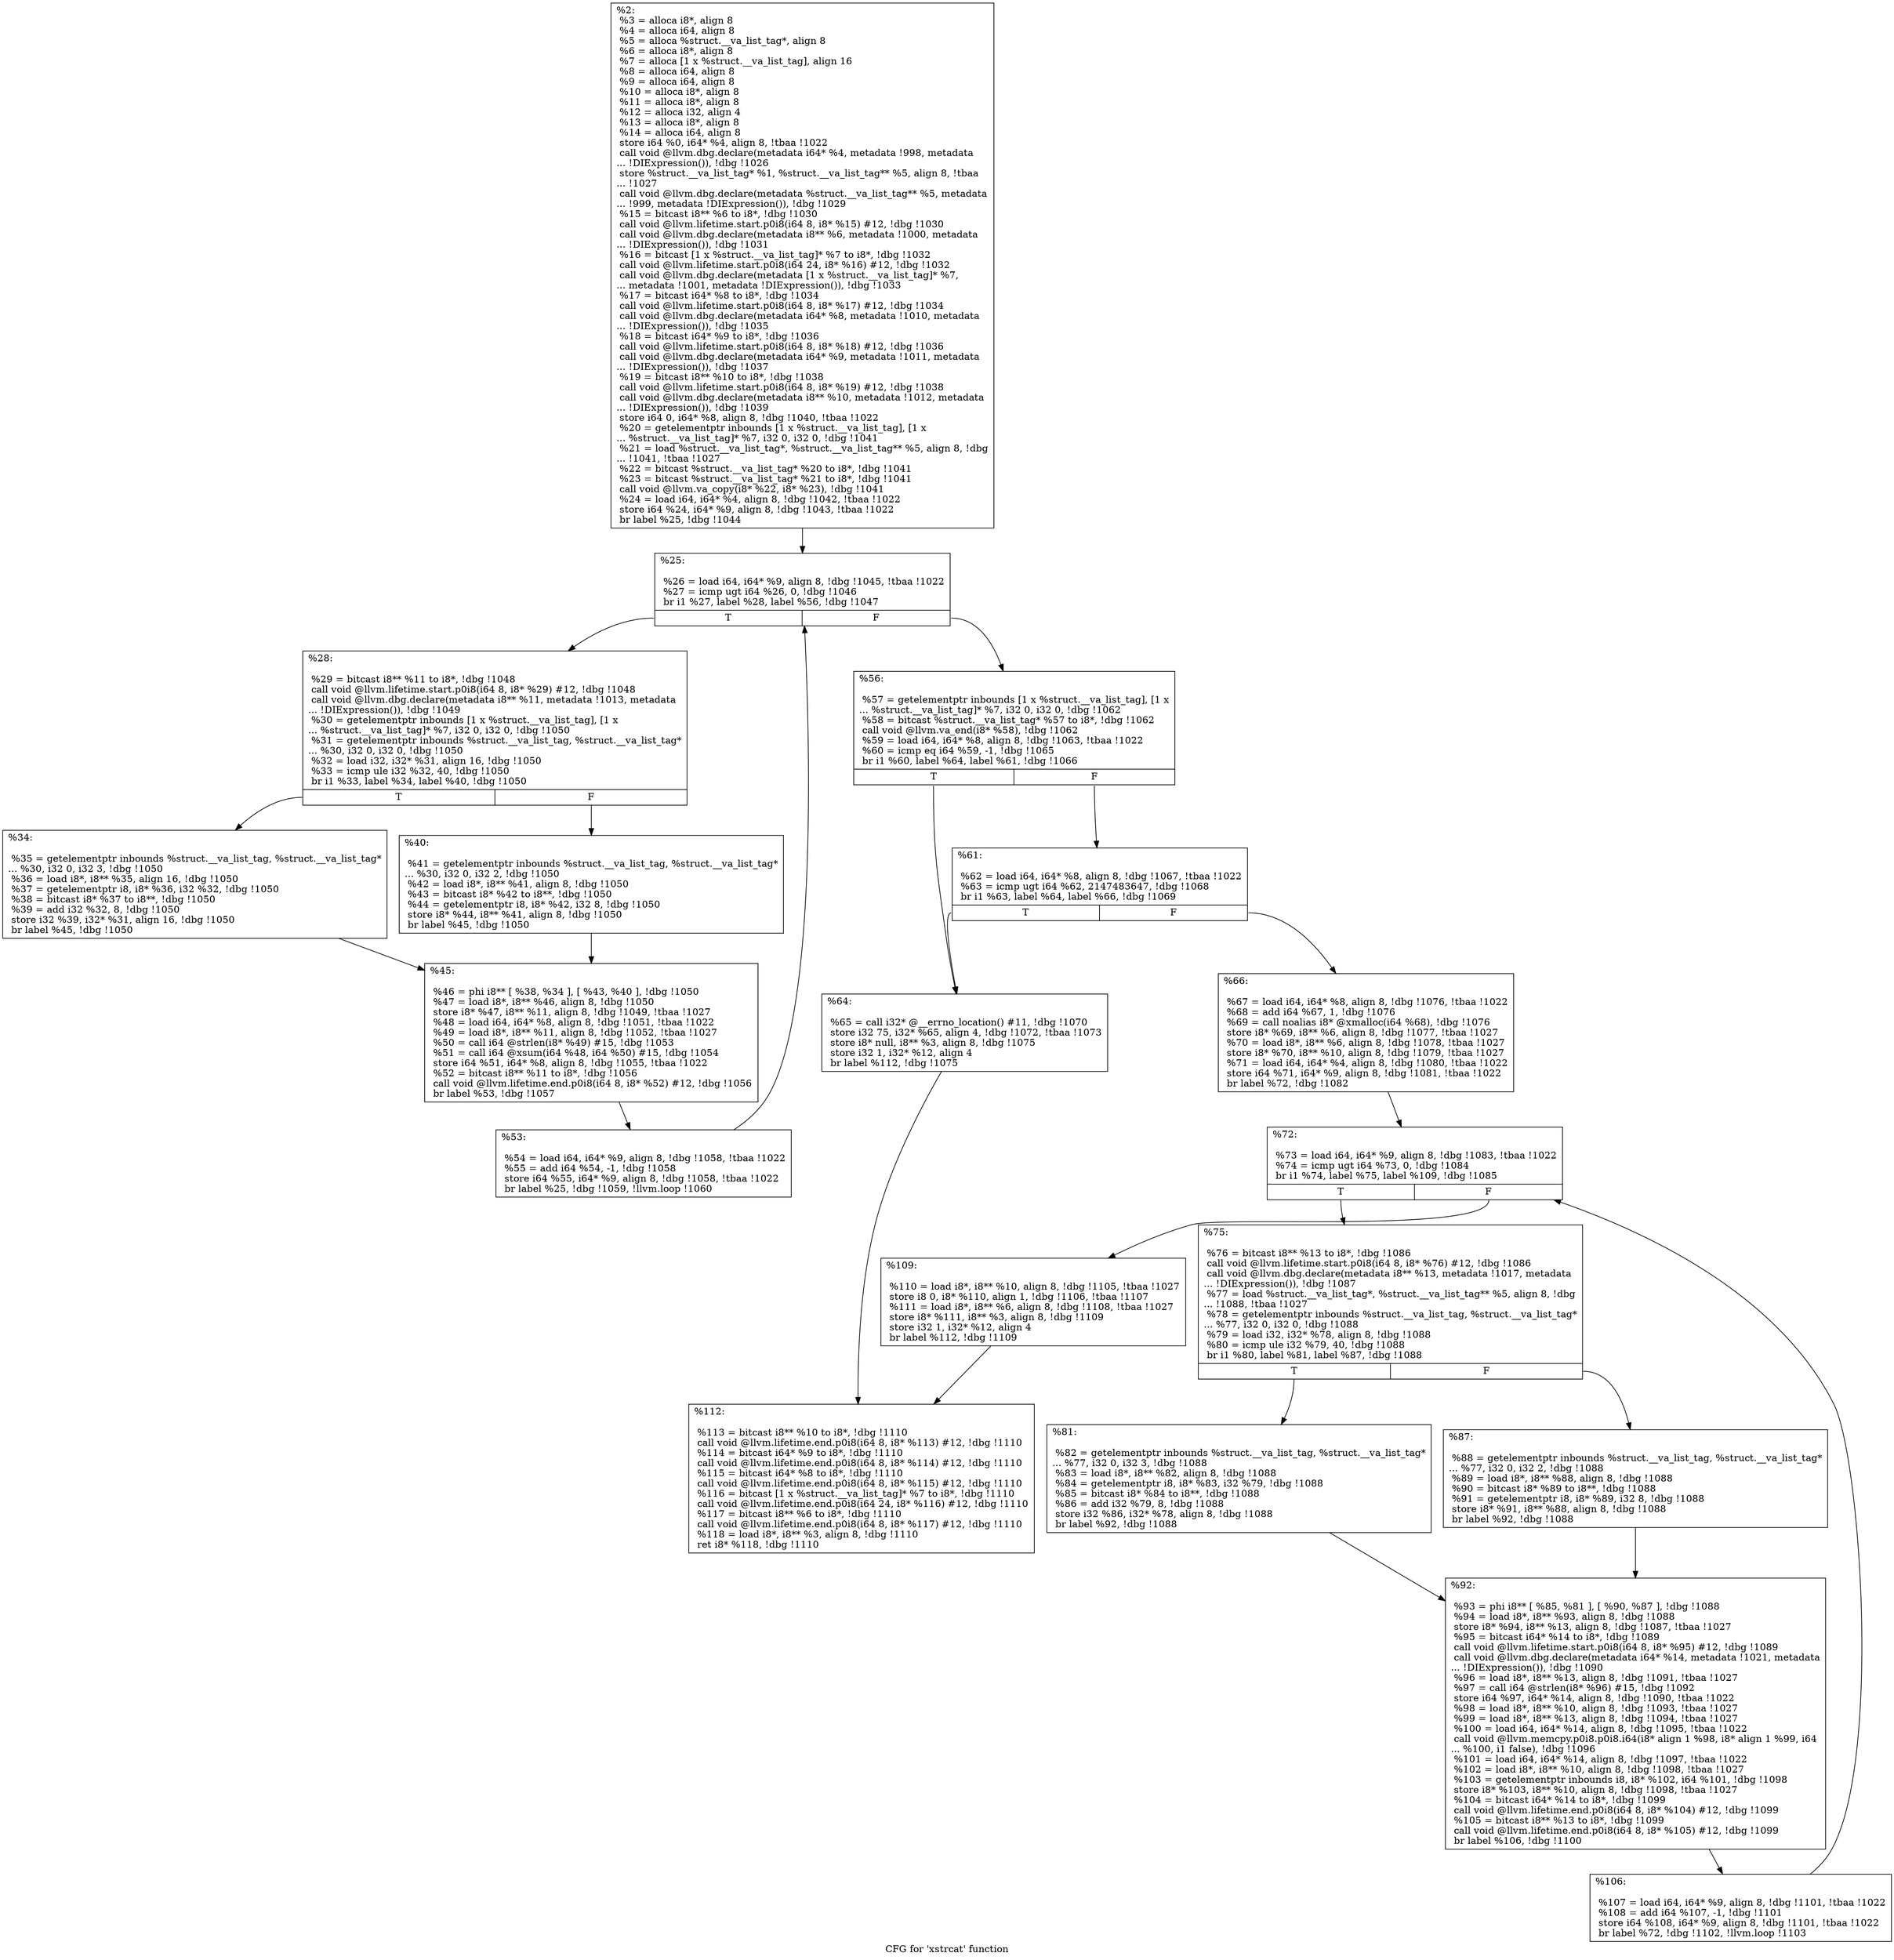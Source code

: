 digraph "CFG for 'xstrcat' function" {
	label="CFG for 'xstrcat' function";

	Node0x1a82760 [shape=record,label="{%2:\l  %3 = alloca i8*, align 8\l  %4 = alloca i64, align 8\l  %5 = alloca %struct.__va_list_tag*, align 8\l  %6 = alloca i8*, align 8\l  %7 = alloca [1 x %struct.__va_list_tag], align 16\l  %8 = alloca i64, align 8\l  %9 = alloca i64, align 8\l  %10 = alloca i8*, align 8\l  %11 = alloca i8*, align 8\l  %12 = alloca i32, align 4\l  %13 = alloca i8*, align 8\l  %14 = alloca i64, align 8\l  store i64 %0, i64* %4, align 8, !tbaa !1022\l  call void @llvm.dbg.declare(metadata i64* %4, metadata !998, metadata\l... !DIExpression()), !dbg !1026\l  store %struct.__va_list_tag* %1, %struct.__va_list_tag** %5, align 8, !tbaa\l... !1027\l  call void @llvm.dbg.declare(metadata %struct.__va_list_tag** %5, metadata\l... !999, metadata !DIExpression()), !dbg !1029\l  %15 = bitcast i8** %6 to i8*, !dbg !1030\l  call void @llvm.lifetime.start.p0i8(i64 8, i8* %15) #12, !dbg !1030\l  call void @llvm.dbg.declare(metadata i8** %6, metadata !1000, metadata\l... !DIExpression()), !dbg !1031\l  %16 = bitcast [1 x %struct.__va_list_tag]* %7 to i8*, !dbg !1032\l  call void @llvm.lifetime.start.p0i8(i64 24, i8* %16) #12, !dbg !1032\l  call void @llvm.dbg.declare(metadata [1 x %struct.__va_list_tag]* %7,\l... metadata !1001, metadata !DIExpression()), !dbg !1033\l  %17 = bitcast i64* %8 to i8*, !dbg !1034\l  call void @llvm.lifetime.start.p0i8(i64 8, i8* %17) #12, !dbg !1034\l  call void @llvm.dbg.declare(metadata i64* %8, metadata !1010, metadata\l... !DIExpression()), !dbg !1035\l  %18 = bitcast i64* %9 to i8*, !dbg !1036\l  call void @llvm.lifetime.start.p0i8(i64 8, i8* %18) #12, !dbg !1036\l  call void @llvm.dbg.declare(metadata i64* %9, metadata !1011, metadata\l... !DIExpression()), !dbg !1037\l  %19 = bitcast i8** %10 to i8*, !dbg !1038\l  call void @llvm.lifetime.start.p0i8(i64 8, i8* %19) #12, !dbg !1038\l  call void @llvm.dbg.declare(metadata i8** %10, metadata !1012, metadata\l... !DIExpression()), !dbg !1039\l  store i64 0, i64* %8, align 8, !dbg !1040, !tbaa !1022\l  %20 = getelementptr inbounds [1 x %struct.__va_list_tag], [1 x\l... %struct.__va_list_tag]* %7, i32 0, i32 0, !dbg !1041\l  %21 = load %struct.__va_list_tag*, %struct.__va_list_tag** %5, align 8, !dbg\l... !1041, !tbaa !1027\l  %22 = bitcast %struct.__va_list_tag* %20 to i8*, !dbg !1041\l  %23 = bitcast %struct.__va_list_tag* %21 to i8*, !dbg !1041\l  call void @llvm.va_copy(i8* %22, i8* %23), !dbg !1041\l  %24 = load i64, i64* %4, align 8, !dbg !1042, !tbaa !1022\l  store i64 %24, i64* %9, align 8, !dbg !1043, !tbaa !1022\l  br label %25, !dbg !1044\l}"];
	Node0x1a82760 -> Node0x1a828b0;
	Node0x1a828b0 [shape=record,label="{%25:\l\l  %26 = load i64, i64* %9, align 8, !dbg !1045, !tbaa !1022\l  %27 = icmp ugt i64 %26, 0, !dbg !1046\l  br i1 %27, label %28, label %56, !dbg !1047\l|{<s0>T|<s1>F}}"];
	Node0x1a828b0:s0 -> Node0x1a82900;
	Node0x1a828b0:s1 -> Node0x1a82a90;
	Node0x1a82900 [shape=record,label="{%28:\l\l  %29 = bitcast i8** %11 to i8*, !dbg !1048\l  call void @llvm.lifetime.start.p0i8(i64 8, i8* %29) #12, !dbg !1048\l  call void @llvm.dbg.declare(metadata i8** %11, metadata !1013, metadata\l... !DIExpression()), !dbg !1049\l  %30 = getelementptr inbounds [1 x %struct.__va_list_tag], [1 x\l... %struct.__va_list_tag]* %7, i32 0, i32 0, !dbg !1050\l  %31 = getelementptr inbounds %struct.__va_list_tag, %struct.__va_list_tag*\l... %30, i32 0, i32 0, !dbg !1050\l  %32 = load i32, i32* %31, align 16, !dbg !1050\l  %33 = icmp ule i32 %32, 40, !dbg !1050\l  br i1 %33, label %34, label %40, !dbg !1050\l|{<s0>T|<s1>F}}"];
	Node0x1a82900:s0 -> Node0x1a82950;
	Node0x1a82900:s1 -> Node0x1a829a0;
	Node0x1a82950 [shape=record,label="{%34:\l\l  %35 = getelementptr inbounds %struct.__va_list_tag, %struct.__va_list_tag*\l... %30, i32 0, i32 3, !dbg !1050\l  %36 = load i8*, i8** %35, align 16, !dbg !1050\l  %37 = getelementptr i8, i8* %36, i32 %32, !dbg !1050\l  %38 = bitcast i8* %37 to i8**, !dbg !1050\l  %39 = add i32 %32, 8, !dbg !1050\l  store i32 %39, i32* %31, align 16, !dbg !1050\l  br label %45, !dbg !1050\l}"];
	Node0x1a82950 -> Node0x1a829f0;
	Node0x1a829a0 [shape=record,label="{%40:\l\l  %41 = getelementptr inbounds %struct.__va_list_tag, %struct.__va_list_tag*\l... %30, i32 0, i32 2, !dbg !1050\l  %42 = load i8*, i8** %41, align 8, !dbg !1050\l  %43 = bitcast i8* %42 to i8**, !dbg !1050\l  %44 = getelementptr i8, i8* %42, i32 8, !dbg !1050\l  store i8* %44, i8** %41, align 8, !dbg !1050\l  br label %45, !dbg !1050\l}"];
	Node0x1a829a0 -> Node0x1a829f0;
	Node0x1a829f0 [shape=record,label="{%45:\l\l  %46 = phi i8** [ %38, %34 ], [ %43, %40 ], !dbg !1050\l  %47 = load i8*, i8** %46, align 8, !dbg !1050\l  store i8* %47, i8** %11, align 8, !dbg !1049, !tbaa !1027\l  %48 = load i64, i64* %8, align 8, !dbg !1051, !tbaa !1022\l  %49 = load i8*, i8** %11, align 8, !dbg !1052, !tbaa !1027\l  %50 = call i64 @strlen(i8* %49) #15, !dbg !1053\l  %51 = call i64 @xsum(i64 %48, i64 %50) #15, !dbg !1054\l  store i64 %51, i64* %8, align 8, !dbg !1055, !tbaa !1022\l  %52 = bitcast i8** %11 to i8*, !dbg !1056\l  call void @llvm.lifetime.end.p0i8(i64 8, i8* %52) #12, !dbg !1056\l  br label %53, !dbg !1057\l}"];
	Node0x1a829f0 -> Node0x1a82a40;
	Node0x1a82a40 [shape=record,label="{%53:\l\l  %54 = load i64, i64* %9, align 8, !dbg !1058, !tbaa !1022\l  %55 = add i64 %54, -1, !dbg !1058\l  store i64 %55, i64* %9, align 8, !dbg !1058, !tbaa !1022\l  br label %25, !dbg !1059, !llvm.loop !1060\l}"];
	Node0x1a82a40 -> Node0x1a828b0;
	Node0x1a82a90 [shape=record,label="{%56:\l\l  %57 = getelementptr inbounds [1 x %struct.__va_list_tag], [1 x\l... %struct.__va_list_tag]* %7, i32 0, i32 0, !dbg !1062\l  %58 = bitcast %struct.__va_list_tag* %57 to i8*, !dbg !1062\l  call void @llvm.va_end(i8* %58), !dbg !1062\l  %59 = load i64, i64* %8, align 8, !dbg !1063, !tbaa !1022\l  %60 = icmp eq i64 %59, -1, !dbg !1065\l  br i1 %60, label %64, label %61, !dbg !1066\l|{<s0>T|<s1>F}}"];
	Node0x1a82a90:s0 -> Node0x1a82b30;
	Node0x1a82a90:s1 -> Node0x1a82ae0;
	Node0x1a82ae0 [shape=record,label="{%61:\l\l  %62 = load i64, i64* %8, align 8, !dbg !1067, !tbaa !1022\l  %63 = icmp ugt i64 %62, 2147483647, !dbg !1068\l  br i1 %63, label %64, label %66, !dbg !1069\l|{<s0>T|<s1>F}}"];
	Node0x1a82ae0:s0 -> Node0x1a82b30;
	Node0x1a82ae0:s1 -> Node0x1a82b80;
	Node0x1a82b30 [shape=record,label="{%64:\l\l  %65 = call i32* @__errno_location() #11, !dbg !1070\l  store i32 75, i32* %65, align 4, !dbg !1072, !tbaa !1073\l  store i8* null, i8** %3, align 8, !dbg !1075\l  store i32 1, i32* %12, align 4\l  br label %112, !dbg !1075\l}"];
	Node0x1a82b30 -> Node0x1a82e00;
	Node0x1a82b80 [shape=record,label="{%66:\l\l  %67 = load i64, i64* %8, align 8, !dbg !1076, !tbaa !1022\l  %68 = add i64 %67, 1, !dbg !1076\l  %69 = call noalias i8* @xmalloc(i64 %68), !dbg !1076\l  store i8* %69, i8** %6, align 8, !dbg !1077, !tbaa !1027\l  %70 = load i8*, i8** %6, align 8, !dbg !1078, !tbaa !1027\l  store i8* %70, i8** %10, align 8, !dbg !1079, !tbaa !1027\l  %71 = load i64, i64* %4, align 8, !dbg !1080, !tbaa !1022\l  store i64 %71, i64* %9, align 8, !dbg !1081, !tbaa !1022\l  br label %72, !dbg !1082\l}"];
	Node0x1a82b80 -> Node0x1a82bd0;
	Node0x1a82bd0 [shape=record,label="{%72:\l\l  %73 = load i64, i64* %9, align 8, !dbg !1083, !tbaa !1022\l  %74 = icmp ugt i64 %73, 0, !dbg !1084\l  br i1 %74, label %75, label %109, !dbg !1085\l|{<s0>T|<s1>F}}"];
	Node0x1a82bd0:s0 -> Node0x1a82c20;
	Node0x1a82bd0:s1 -> Node0x1a82db0;
	Node0x1a82c20 [shape=record,label="{%75:\l\l  %76 = bitcast i8** %13 to i8*, !dbg !1086\l  call void @llvm.lifetime.start.p0i8(i64 8, i8* %76) #12, !dbg !1086\l  call void @llvm.dbg.declare(metadata i8** %13, metadata !1017, metadata\l... !DIExpression()), !dbg !1087\l  %77 = load %struct.__va_list_tag*, %struct.__va_list_tag** %5, align 8, !dbg\l... !1088, !tbaa !1027\l  %78 = getelementptr inbounds %struct.__va_list_tag, %struct.__va_list_tag*\l... %77, i32 0, i32 0, !dbg !1088\l  %79 = load i32, i32* %78, align 8, !dbg !1088\l  %80 = icmp ule i32 %79, 40, !dbg !1088\l  br i1 %80, label %81, label %87, !dbg !1088\l|{<s0>T|<s1>F}}"];
	Node0x1a82c20:s0 -> Node0x1a82c70;
	Node0x1a82c20:s1 -> Node0x1a82cc0;
	Node0x1a82c70 [shape=record,label="{%81:\l\l  %82 = getelementptr inbounds %struct.__va_list_tag, %struct.__va_list_tag*\l... %77, i32 0, i32 3, !dbg !1088\l  %83 = load i8*, i8** %82, align 8, !dbg !1088\l  %84 = getelementptr i8, i8* %83, i32 %79, !dbg !1088\l  %85 = bitcast i8* %84 to i8**, !dbg !1088\l  %86 = add i32 %79, 8, !dbg !1088\l  store i32 %86, i32* %78, align 8, !dbg !1088\l  br label %92, !dbg !1088\l}"];
	Node0x1a82c70 -> Node0x1a82d10;
	Node0x1a82cc0 [shape=record,label="{%87:\l\l  %88 = getelementptr inbounds %struct.__va_list_tag, %struct.__va_list_tag*\l... %77, i32 0, i32 2, !dbg !1088\l  %89 = load i8*, i8** %88, align 8, !dbg !1088\l  %90 = bitcast i8* %89 to i8**, !dbg !1088\l  %91 = getelementptr i8, i8* %89, i32 8, !dbg !1088\l  store i8* %91, i8** %88, align 8, !dbg !1088\l  br label %92, !dbg !1088\l}"];
	Node0x1a82cc0 -> Node0x1a82d10;
	Node0x1a82d10 [shape=record,label="{%92:\l\l  %93 = phi i8** [ %85, %81 ], [ %90, %87 ], !dbg !1088\l  %94 = load i8*, i8** %93, align 8, !dbg !1088\l  store i8* %94, i8** %13, align 8, !dbg !1087, !tbaa !1027\l  %95 = bitcast i64* %14 to i8*, !dbg !1089\l  call void @llvm.lifetime.start.p0i8(i64 8, i8* %95) #12, !dbg !1089\l  call void @llvm.dbg.declare(metadata i64* %14, metadata !1021, metadata\l... !DIExpression()), !dbg !1090\l  %96 = load i8*, i8** %13, align 8, !dbg !1091, !tbaa !1027\l  %97 = call i64 @strlen(i8* %96) #15, !dbg !1092\l  store i64 %97, i64* %14, align 8, !dbg !1090, !tbaa !1022\l  %98 = load i8*, i8** %10, align 8, !dbg !1093, !tbaa !1027\l  %99 = load i8*, i8** %13, align 8, !dbg !1094, !tbaa !1027\l  %100 = load i64, i64* %14, align 8, !dbg !1095, !tbaa !1022\l  call void @llvm.memcpy.p0i8.p0i8.i64(i8* align 1 %98, i8* align 1 %99, i64\l... %100, i1 false), !dbg !1096\l  %101 = load i64, i64* %14, align 8, !dbg !1097, !tbaa !1022\l  %102 = load i8*, i8** %10, align 8, !dbg !1098, !tbaa !1027\l  %103 = getelementptr inbounds i8, i8* %102, i64 %101, !dbg !1098\l  store i8* %103, i8** %10, align 8, !dbg !1098, !tbaa !1027\l  %104 = bitcast i64* %14 to i8*, !dbg !1099\l  call void @llvm.lifetime.end.p0i8(i64 8, i8* %104) #12, !dbg !1099\l  %105 = bitcast i8** %13 to i8*, !dbg !1099\l  call void @llvm.lifetime.end.p0i8(i64 8, i8* %105) #12, !dbg !1099\l  br label %106, !dbg !1100\l}"];
	Node0x1a82d10 -> Node0x1a82d60;
	Node0x1a82d60 [shape=record,label="{%106:\l\l  %107 = load i64, i64* %9, align 8, !dbg !1101, !tbaa !1022\l  %108 = add i64 %107, -1, !dbg !1101\l  store i64 %108, i64* %9, align 8, !dbg !1101, !tbaa !1022\l  br label %72, !dbg !1102, !llvm.loop !1103\l}"];
	Node0x1a82d60 -> Node0x1a82bd0;
	Node0x1a82db0 [shape=record,label="{%109:\l\l  %110 = load i8*, i8** %10, align 8, !dbg !1105, !tbaa !1027\l  store i8 0, i8* %110, align 1, !dbg !1106, !tbaa !1107\l  %111 = load i8*, i8** %6, align 8, !dbg !1108, !tbaa !1027\l  store i8* %111, i8** %3, align 8, !dbg !1109\l  store i32 1, i32* %12, align 4\l  br label %112, !dbg !1109\l}"];
	Node0x1a82db0 -> Node0x1a82e00;
	Node0x1a82e00 [shape=record,label="{%112:\l\l  %113 = bitcast i8** %10 to i8*, !dbg !1110\l  call void @llvm.lifetime.end.p0i8(i64 8, i8* %113) #12, !dbg !1110\l  %114 = bitcast i64* %9 to i8*, !dbg !1110\l  call void @llvm.lifetime.end.p0i8(i64 8, i8* %114) #12, !dbg !1110\l  %115 = bitcast i64* %8 to i8*, !dbg !1110\l  call void @llvm.lifetime.end.p0i8(i64 8, i8* %115) #12, !dbg !1110\l  %116 = bitcast [1 x %struct.__va_list_tag]* %7 to i8*, !dbg !1110\l  call void @llvm.lifetime.end.p0i8(i64 24, i8* %116) #12, !dbg !1110\l  %117 = bitcast i8** %6 to i8*, !dbg !1110\l  call void @llvm.lifetime.end.p0i8(i64 8, i8* %117) #12, !dbg !1110\l  %118 = load i8*, i8** %3, align 8, !dbg !1110\l  ret i8* %118, !dbg !1110\l}"];
}
